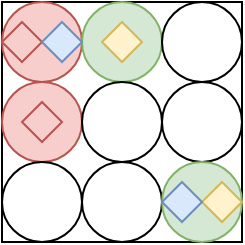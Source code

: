 <mxfile version="12.9.6" type="device"><diagram id="ZHgH_awiAfpQu4fcKLRY" name="Page-1"><mxGraphModel dx="946" dy="592" grid="1" gridSize="10" guides="1" tooltips="1" connect="1" arrows="1" fold="1" page="1" pageScale="1" pageWidth="827" pageHeight="1169" math="0" shadow="0"><root><mxCell id="0"/><mxCell id="1" parent="0"/><mxCell id="uy0NdwXJvlqQHO-qvUr2-2" value="" style="rounded=0;whiteSpace=wrap;html=1;" vertex="1" parent="1"><mxGeometry x="160" y="160" width="120" height="120" as="geometry"/></mxCell><mxCell id="uy0NdwXJvlqQHO-qvUr2-3" value="" style="ellipse;whiteSpace=wrap;html=1;aspect=fixed;fillColor=#f8cecc;strokeColor=#b85450;" vertex="1" parent="1"><mxGeometry x="160" y="160" width="40" height="40" as="geometry"/></mxCell><mxCell id="uy0NdwXJvlqQHO-qvUr2-6" value="" style="ellipse;whiteSpace=wrap;html=1;aspect=fixed;fillColor=#f8cecc;strokeColor=#b85450;" vertex="1" parent="1"><mxGeometry x="160" y="200" width="40" height="40" as="geometry"/></mxCell><mxCell id="uy0NdwXJvlqQHO-qvUr2-7" value="" style="ellipse;whiteSpace=wrap;html=1;aspect=fixed;" vertex="1" parent="1"><mxGeometry x="160" y="240" width="40" height="40" as="geometry"/></mxCell><mxCell id="uy0NdwXJvlqQHO-qvUr2-8" value="" style="ellipse;whiteSpace=wrap;html=1;aspect=fixed;fillColor=#d5e8d4;strokeColor=#82b366;" vertex="1" parent="1"><mxGeometry x="200" y="160" width="40" height="40" as="geometry"/></mxCell><mxCell id="uy0NdwXJvlqQHO-qvUr2-9" value="" style="ellipse;whiteSpace=wrap;html=1;aspect=fixed;" vertex="1" parent="1"><mxGeometry x="200" y="200" width="40" height="40" as="geometry"/></mxCell><mxCell id="uy0NdwXJvlqQHO-qvUr2-10" value="" style="ellipse;whiteSpace=wrap;html=1;aspect=fixed;" vertex="1" parent="1"><mxGeometry x="200" y="240" width="40" height="40" as="geometry"/></mxCell><mxCell id="uy0NdwXJvlqQHO-qvUr2-11" value="" style="ellipse;whiteSpace=wrap;html=1;aspect=fixed;" vertex="1" parent="1"><mxGeometry x="240" y="160" width="40" height="40" as="geometry"/></mxCell><mxCell id="uy0NdwXJvlqQHO-qvUr2-12" value="" style="ellipse;whiteSpace=wrap;html=1;aspect=fixed;" vertex="1" parent="1"><mxGeometry x="240" y="200" width="40" height="40" as="geometry"/></mxCell><mxCell id="uy0NdwXJvlqQHO-qvUr2-13" value="" style="ellipse;whiteSpace=wrap;html=1;aspect=fixed;fillColor=#d5e8d4;strokeColor=#82b366;" vertex="1" parent="1"><mxGeometry x="240" y="240" width="40" height="40" as="geometry"/></mxCell><mxCell id="uy0NdwXJvlqQHO-qvUr2-18" value="" style="rhombus;whiteSpace=wrap;html=1;fillColor=#f8cecc;strokeColor=#b85450;" vertex="1" parent="1"><mxGeometry x="160" y="170" width="20" height="20" as="geometry"/></mxCell><mxCell id="uy0NdwXJvlqQHO-qvUr2-19" value="" style="rhombus;whiteSpace=wrap;html=1;fillColor=#f8cecc;strokeColor=#b85450;" vertex="1" parent="1"><mxGeometry x="170" y="210" width="20" height="20" as="geometry"/></mxCell><mxCell id="uy0NdwXJvlqQHO-qvUr2-20" value="" style="rhombus;whiteSpace=wrap;html=1;fillColor=#fff2cc;strokeColor=#d6b656;" vertex="1" parent="1"><mxGeometry x="210" y="170" width="20" height="20" as="geometry"/></mxCell><mxCell id="uy0NdwXJvlqQHO-qvUr2-21" value="" style="rhombus;whiteSpace=wrap;html=1;fillColor=#fff2cc;strokeColor=#d6b656;" vertex="1" parent="1"><mxGeometry x="260" y="250" width="20" height="20" as="geometry"/></mxCell><mxCell id="uy0NdwXJvlqQHO-qvUr2-22" value="" style="rhombus;whiteSpace=wrap;html=1;fillColor=#dae8fc;strokeColor=#6c8ebf;" vertex="1" parent="1"><mxGeometry x="240" y="250" width="20" height="20" as="geometry"/></mxCell><mxCell id="uy0NdwXJvlqQHO-qvUr2-25" value="" style="rhombus;whiteSpace=wrap;html=1;fillColor=#dae8fc;strokeColor=#6c8ebf;" vertex="1" parent="1"><mxGeometry x="180" y="170" width="20" height="20" as="geometry"/></mxCell></root></mxGraphModel></diagram></mxfile>